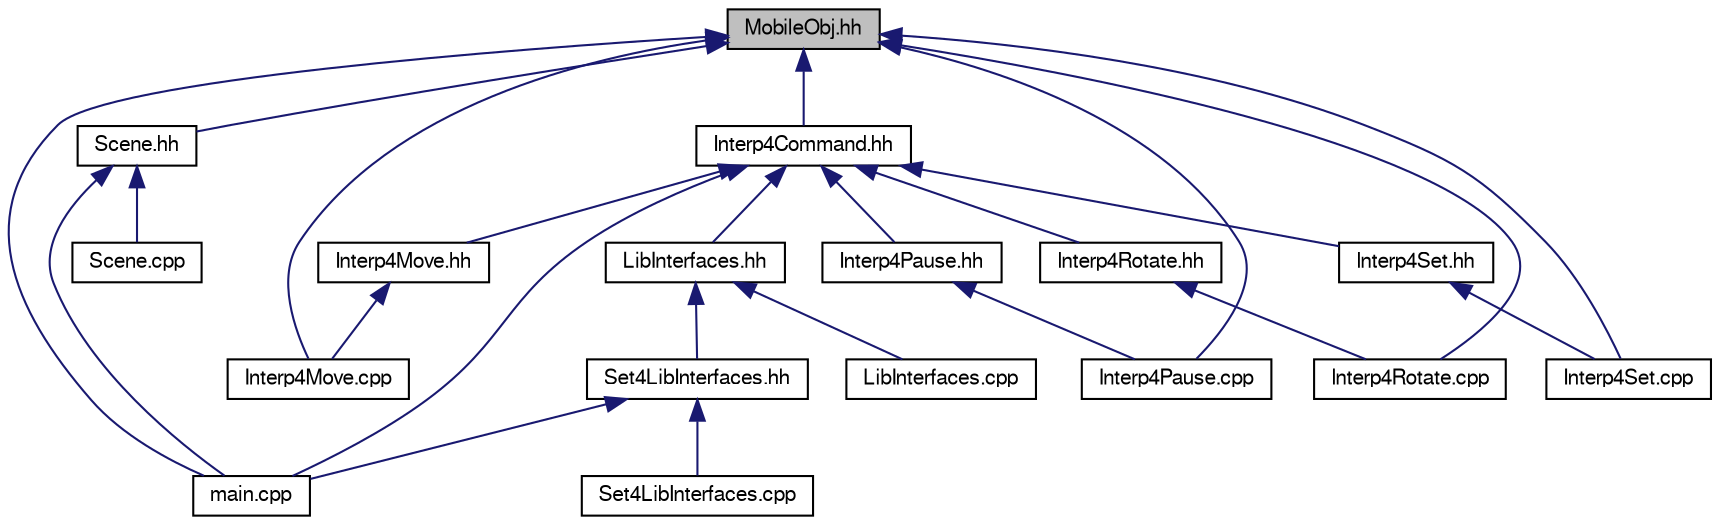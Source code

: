 digraph "MobileObj.hh"
{
 // LATEX_PDF_SIZE
  edge [fontname="FreeSans",fontsize="10",labelfontname="FreeSans",labelfontsize="10"];
  node [fontname="FreeSans",fontsize="10",shape=record];
  Node1 [label="MobileObj.hh",height=0.2,width=0.4,color="black", fillcolor="grey75", style="filled", fontcolor="black",tooltip="Zawiera definicję klasy MobileObj."];
  Node1 -> Node2 [dir="back",color="midnightblue",fontsize="10",style="solid",fontname="FreeSans"];
  Node2 [label="Interp4Command.hh",height=0.2,width=0.4,color="black", fillcolor="white", style="filled",URL="$Interp4Command_8hh.html",tooltip="Definicja klasy Interp4Command."];
  Node2 -> Node3 [dir="back",color="midnightblue",fontsize="10",style="solid",fontname="FreeSans"];
  Node3 [label="LibInterfaces.hh",height=0.2,width=0.4,color="black", fillcolor="white", style="filled",URL="$LibInterfaces_8hh.html",tooltip="Definicja klasy LibInterface."];
  Node3 -> Node4 [dir="back",color="midnightblue",fontsize="10",style="solid",fontname="FreeSans"];
  Node4 [label="Set4LibInterfaces.hh",height=0.2,width=0.4,color="black", fillcolor="white", style="filled",URL="$Set4LibInterfaces_8hh.html",tooltip="Definicja klasy Set4LibInterfaces."];
  Node4 -> Node5 [dir="back",color="midnightblue",fontsize="10",style="solid",fontname="FreeSans"];
  Node5 [label="main.cpp",height=0.2,width=0.4,color="black", fillcolor="white", style="filled",URL="$main_8cpp.html",tooltip=" "];
  Node4 -> Node6 [dir="back",color="midnightblue",fontsize="10",style="solid",fontname="FreeSans"];
  Node6 [label="Set4LibInterfaces.cpp",height=0.2,width=0.4,color="black", fillcolor="white", style="filled",URL="$Set4LibInterfaces_8cpp.html",tooltip=" "];
  Node3 -> Node7 [dir="back",color="midnightblue",fontsize="10",style="solid",fontname="FreeSans"];
  Node7 [label="LibInterfaces.cpp",height=0.2,width=0.4,color="black", fillcolor="white", style="filled",URL="$LibInterfaces_8cpp.html",tooltip=" "];
  Node2 -> Node5 [dir="back",color="midnightblue",fontsize="10",style="solid",fontname="FreeSans"];
  Node2 -> Node8 [dir="back",color="midnightblue",fontsize="10",style="solid",fontname="FreeSans"];
  Node8 [label="Interp4Move.hh",height=0.2,width=0.4,color="black", fillcolor="white", style="filled",URL="$Interp4Move_8hh.html",tooltip="Definicja klasy Interp4Move."];
  Node8 -> Node9 [dir="back",color="midnightblue",fontsize="10",style="solid",fontname="FreeSans"];
  Node9 [label="Interp4Move.cpp",height=0.2,width=0.4,color="black", fillcolor="white", style="filled",URL="$Interp4Move_8cpp.html",tooltip=" "];
  Node2 -> Node10 [dir="back",color="midnightblue",fontsize="10",style="solid",fontname="FreeSans"];
  Node10 [label="Interp4Pause.hh",height=0.2,width=0.4,color="black", fillcolor="white", style="filled",URL="$Interp4Pause_8hh.html",tooltip="Definicja klasy Interp4Pause."];
  Node10 -> Node11 [dir="back",color="midnightblue",fontsize="10",style="solid",fontname="FreeSans"];
  Node11 [label="Interp4Pause.cpp",height=0.2,width=0.4,color="black", fillcolor="white", style="filled",URL="$Interp4Pause_8cpp.html",tooltip=" "];
  Node2 -> Node12 [dir="back",color="midnightblue",fontsize="10",style="solid",fontname="FreeSans"];
  Node12 [label="Interp4Rotate.hh",height=0.2,width=0.4,color="black", fillcolor="white", style="filled",URL="$Interp4Rotate_8hh.html",tooltip="Definicja klasy Interp4Rotate."];
  Node12 -> Node13 [dir="back",color="midnightblue",fontsize="10",style="solid",fontname="FreeSans"];
  Node13 [label="Interp4Rotate.cpp",height=0.2,width=0.4,color="black", fillcolor="white", style="filled",URL="$Interp4Rotate_8cpp.html",tooltip=" "];
  Node2 -> Node14 [dir="back",color="midnightblue",fontsize="10",style="solid",fontname="FreeSans"];
  Node14 [label="Interp4Set.hh",height=0.2,width=0.4,color="black", fillcolor="white", style="filled",URL="$Interp4Set_8hh.html",tooltip="Definicja klasy Interp4Set."];
  Node14 -> Node15 [dir="back",color="midnightblue",fontsize="10",style="solid",fontname="FreeSans"];
  Node15 [label="Interp4Set.cpp",height=0.2,width=0.4,color="black", fillcolor="white", style="filled",URL="$Interp4Set_8cpp.html",tooltip=" "];
  Node1 -> Node16 [dir="back",color="midnightblue",fontsize="10",style="solid",fontname="FreeSans"];
  Node16 [label="Scene.hh",height=0.2,width=0.4,color="black", fillcolor="white", style="filled",URL="$Scene_8hh.html",tooltip="Definicja klasy Scene."];
  Node16 -> Node5 [dir="back",color="midnightblue",fontsize="10",style="solid",fontname="FreeSans"];
  Node16 -> Node17 [dir="back",color="midnightblue",fontsize="10",style="solid",fontname="FreeSans"];
  Node17 [label="Scene.cpp",height=0.2,width=0.4,color="black", fillcolor="white", style="filled",URL="$Scene_8cpp.html",tooltip=" "];
  Node1 -> Node5 [dir="back",color="midnightblue",fontsize="10",style="solid",fontname="FreeSans"];
  Node1 -> Node9 [dir="back",color="midnightblue",fontsize="10",style="solid",fontname="FreeSans"];
  Node1 -> Node11 [dir="back",color="midnightblue",fontsize="10",style="solid",fontname="FreeSans"];
  Node1 -> Node13 [dir="back",color="midnightblue",fontsize="10",style="solid",fontname="FreeSans"];
  Node1 -> Node15 [dir="back",color="midnightblue",fontsize="10",style="solid",fontname="FreeSans"];
}
